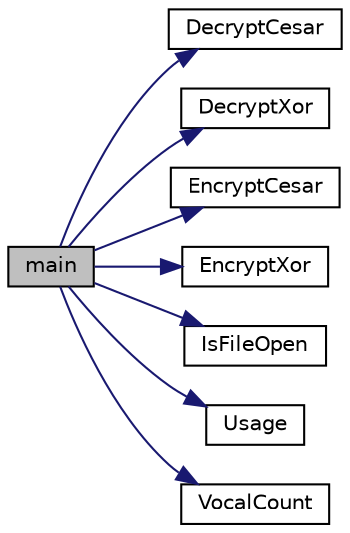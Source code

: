 digraph "main"
{
 // INTERACTIVE_SVG=YES
 // LATEX_PDF_SIZE
  edge [fontname="Helvetica",fontsize="10",labelfontname="Helvetica",labelfontsize="10"];
  node [fontname="Helvetica",fontsize="10",shape=record];
  rankdir="LR";
  Node1 [label="main",height=0.2,width=0.4,color="black", fillcolor="grey75", style="filled", fontcolor="black",tooltip="Universidad de La Laguna Escuela Superior de Ingeniería y Tecnología Grado en Ingeniería Informática ..."];
  Node1 -> Node2 [color="midnightblue",fontsize="10",style="solid",fontname="Helvetica"];
  Node2 [label="DecryptCesar",height=0.2,width=0.4,color="black", fillcolor="white", style="filled",URL="$cripto_8cc.html#a68001226130d5aa6479d1f3c1a451866",tooltip="Encripta la información del archivo suministrado mediante el metodo CESAR."];
  Node1 -> Node3 [color="midnightblue",fontsize="10",style="solid",fontname="Helvetica"];
  Node3 [label="DecryptXor",height=0.2,width=0.4,color="black", fillcolor="white", style="filled",URL="$cripto_8cc.html#a978ec3033ecb9e318549ac4de493db10",tooltip="Encripta la información del archivo suministrado mediante el metodo XOR."];
  Node1 -> Node4 [color="midnightblue",fontsize="10",style="solid",fontname="Helvetica"];
  Node4 [label="EncryptCesar",height=0.2,width=0.4,color="black", fillcolor="white", style="filled",URL="$cripto_8cc.html#a29b86e425c598edfc5e3d5f9c20c4e32",tooltip="Encripta la información del archivo suministrado mediante el metodo CESAR."];
  Node1 -> Node5 [color="midnightblue",fontsize="10",style="solid",fontname="Helvetica"];
  Node5 [label="EncryptXor",height=0.2,width=0.4,color="black", fillcolor="white", style="filled",URL="$cripto_8cc.html#a0cb21f28d228ba7b524709bb1c68ff58",tooltip="Encripta la información del archivo suministrado mediante el metodo XOR."];
  Node1 -> Node6 [color="midnightblue",fontsize="10",style="solid",fontname="Helvetica"];
  Node6 [label="IsFileOpen",height=0.2,width=0.4,color="black", fillcolor="white", style="filled",URL="$cripto_8cc.html#a9599ac690f259e6607e7635cc65764b3",tooltip="Encripta la información del archivo suministrado mediante el metodo CESAR."];
  Node1 -> Node7 [color="midnightblue",fontsize="10",style="solid",fontname="Helvetica"];
  Node7 [label="Usage",height=0.2,width=0.4,color="black", fillcolor="white", style="filled",URL="$cripto_8cc.html#aeac332c082069f54e8769d311dd2049d",tooltip="Universidad de La Laguna Escuela Superior de Ingeniería y Tecnología Grado en Ingeniería Informática ..."];
  Node1 -> Node8 [color="midnightblue",fontsize="10",style="solid",fontname="Helvetica"];
  Node8 [label="VocalCount",height=0.2,width=0.4,color="black", fillcolor="white", style="filled",URL="$cripto_8cc.html#a1735a73fc94c107b79784227b2dd0db2",tooltip=" "];
}
